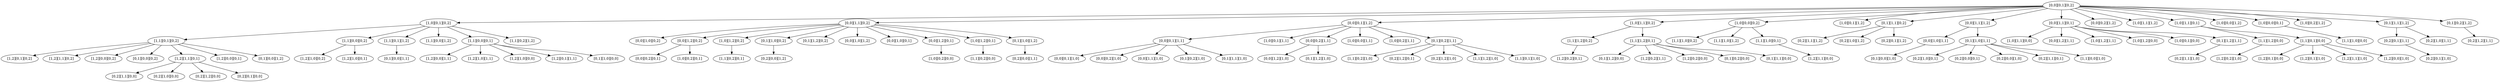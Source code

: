 digraph tree{
"[0,0][0,1][0,2]" -> "[1,0][0,1][0,2]"
"[0,0][0,1][0,2]" -> "[0,0][1,1][0,2]"
"[0,0][0,1][0,2]" -> "[0,0][0,1][1,2]"
"[0,0][0,1][0,2]" -> "[1,0][1,1][0,2]"
"[0,0][0,1][0,2]" -> "[1,0][0,0][0,2]"
"[0,0][0,1][0,2]" -> "[1,0][0,1][1,2]"
"[0,0][0,1][0,2]" -> "[0,1][1,1][0,2]"
"[0,0][0,1][0,2]" -> "[0,0][1,1][1,2]"
"[0,0][0,1][0,2]" -> "[0,0][1,1][0,1]"
"[0,0][0,1][0,2]" -> "[0,0][0,2][1,2]"
"[0,0][0,1][0,2]" -> "[1,0][1,1][1,2]"
"[0,0][0,1][0,2]" -> "[1,0][1,1][0,1]"
"[0,0][0,1][0,2]" -> "[1,0][0,0][1,2]"
"[0,0][0,1][0,2]" -> "[1,0][0,0][0,1]"
"[0,0][0,1][0,2]" -> "[1,0][0,2][1,2]"
"[0,0][0,1][0,2]" -> "[0,1][1,1][1,2]"
"[0,0][0,1][0,2]" -> "[0,1][0,2][1,2]"
"[1,0][0,1][0,2]" -> "[1,1][0,1][0,2]"
"[1,0][0,1][0,2]" -> "[1,1][0,0][0,2]"
"[1,0][0,1][0,2]" -> "[1,1][0,1][1,2]"
"[1,0][0,1][0,2]" -> "[1,1][0,0][1,2]"
"[1,0][0,1][0,2]" -> "[1,1][0,0][0,1]"
"[1,0][0,1][0,2]" -> "[1,1][0,2][1,2]"
"[0,0][1,1][0,2]" -> "[0,0][1,0][0,2]"
"[0,0][1,1][0,2]" -> "[0,0][1,2][0,2]"
"[0,0][1,1][0,2]" -> "[1,0][1,2][0,2]"
"[0,0][1,1][0,2]" -> "[0,1][1,0][0,2]"
"[0,0][1,1][0,2]" -> "[0,1][1,2][0,2]"
"[0,0][1,1][0,2]" -> "[0,0][1,0][1,2]"
"[0,0][1,1][0,2]" -> "[0,0][1,0][0,1]"
"[0,0][1,1][0,2]" -> "[0,0][1,2][0,1]"
"[0,0][1,1][0,2]" -> "[1,0][1,2][0,1]"
"[0,0][1,1][0,2]" -> "[0,1][1,0][1,2]"
"[0,0][0,1][1,2]" -> "[0,0][0,1][1,1]"
"[0,0][0,1][1,2]" -> "[1,0][0,1][1,1]"
"[0,0][0,1][1,2]" -> "[0,0][0,2][1,1]"
"[0,0][0,1][1,2]" -> "[1,0][0,0][1,1]"
"[0,0][0,1][1,2]" -> "[1,0][0,2][1,1]"
"[0,0][0,1][1,2]" -> "[0,1][0,2][1,1]"
"[1,0][1,1][0,2]" -> "[1,1][1,2][0,2]"
"[1,0][1,1][0,2]" -> "[1,1][1,2][0,1]"
"[1,0][0,0][0,2]" -> "[1,1][1,0][0,2]"
"[1,0][0,0][0,2]" -> "[1,1][1,0][1,2]"
"[1,0][0,0][0,2]" -> "[1,1][1,0][0,1]"
"[0,1][1,1][0,2]" -> "[0,2][1,1][1,2]"
"[0,1][1,1][0,2]" -> "[0,2][1,0][1,2]"
"[0,1][1,1][0,2]" -> "[0,2][0,1][1,2]"
"[0,0][1,1][1,2]" -> "[0,0][1,0][1,1]"
"[0,0][1,1][1,2]" -> "[0,1][1,0][1,1]"
"[0,0][1,1][0,1]" -> "[1,0][1,1][0,0]"
"[0,0][1,1][0,1]" -> "[0,0][1,2][1,1]"
"[0,0][1,1][0,1]" -> "[1,0][1,2][1,1]"
"[0,0][1,1][0,1]" -> "[1,0][1,2][0,0]"
"[0,0][1,1][0,1]" -> "[1,0][0,1][0,0]"
"[0,0][1,1][0,1]" -> "[0,1][1,2][1,1]"
"[1,0][1,1][0,1]" -> "[1,1][1,2][0,0]"
"[1,0][1,1][0,1]" -> "[1,1][0,1][0,0]"
"[1,0][0,0][0,1]" -> "[1,1][1,0][0,0]"
"[0,1][1,1][1,2]" -> "[0,2][0,1][1,1]"
"[0,1][1,1][1,2]" -> "[0,2][1,0][1,1]"
"[0,1][0,2][1,2]" -> "[0,2][1,2][1,1]"
"[1,1][0,1][0,2]" -> "[1,2][0,1][0,2]"
"[1,1][0,1][0,2]" -> "[1,2][1,1][0,2]"
"[1,1][0,1][0,2]" -> "[1,2][0,0][0,2]"
"[1,1][0,1][0,2]" -> "[0,1][0,0][0,2]"
"[1,1][0,1][0,2]" -> "[1,2][1,1][0,1]"
"[1,1][0,1][0,2]" -> "[1,2][0,0][0,1]"
"[1,1][0,1][0,2]" -> "[0,1][0,0][1,2]"
"[1,1][0,0][0,2]" -> "[1,2][1,0][0,2]"
"[1,1][0,0][0,2]" -> "[1,2][1,0][0,1]"
"[1,1][0,1][1,2]" -> "[0,1][0,0][1,1]"
"[1,1][0,0][0,1]" -> "[1,2][0,0][1,1]"
"[1,1][0,0][0,1]" -> "[1,2][1,0][1,1]"
"[1,1][0,0][0,1]" -> "[1,2][1,0][0,0]"
"[1,1][0,0][0,1]" -> "[1,2][0,1][1,1]"
"[1,1][0,0][0,1]" -> "[0,1][1,0][0,0]"
"[0,0][1,2][0,2]" -> "[0,0][0,2][0,1]"
"[0,0][1,2][0,2]" -> "[1,0][0,2][0,1]"
"[1,0][1,2][0,2]" -> "[1,1][0,2][0,1]"
"[0,1][1,0][0,2]" -> "[0,2][0,0][1,2]"
"[0,0][1,2][0,1]" -> "[1,0][0,2][0,0]"
"[1,0][1,2][0,1]" -> "[1,1][0,2][0,0]"
"[0,1][1,0][1,2]" -> "[0,2][0,0][1,1]"
"[0,0][0,1][1,1]" -> "[0,0][0,1][1,0]"
"[0,0][0,1][1,1]" -> "[0,0][0,2][1,0]"
"[0,0][0,1][1,1]" -> "[0,0][1,1][1,0]"
"[0,0][0,1][1,1]" -> "[0,1][0,2][1,0]"
"[0,0][0,1][1,1]" -> "[0,1][1,1][1,0]"
"[0,0][0,2][1,1]" -> "[0,0][1,2][1,0]"
"[0,0][0,2][1,1]" -> "[0,1][1,2][1,0]"
"[0,1][0,2][1,1]" -> "[1,1][0,2][1,0]"
"[0,1][0,2][1,1]" -> "[0,2][1,2][0,1]"
"[0,1][0,2][1,1]" -> "[0,2][1,2][1,0]"
"[0,1][0,2][1,1]" -> "[1,1][1,2][1,0]"
"[0,1][0,2][1,1]" -> "[1,1][0,1][1,0]"
"[1,1][1,2][0,2]" -> "[1,2][0,2][0,1]"
"[1,1][1,2][0,1]" -> "[0,1][1,2][0,0]"
"[1,1][1,2][0,1]" -> "[1,2][0,2][1,1]"
"[1,1][1,2][0,1]" -> "[1,2][0,2][0,0]"
"[1,1][1,2][0,1]" -> "[0,1][0,2][0,0]"
"[1,1][1,2][0,1]" -> "[0,1][1,1][0,0]"
"[1,1][1,0][0,1]" -> "[1,2][1,1][0,0]"
"[0,0][1,0][1,1]" -> "[0,1][0,0][1,0]"
"[0,1][1,0][1,1]" -> "[0,2][1,0][0,1]"
"[0,1][1,0][1,1]" -> "[0,2][0,0][0,1]"
"[0,1][1,0][1,1]" -> "[0,2][0,0][1,0]"
"[0,1][1,0][1,1]" -> "[0,2][1,1][0,1]"
"[0,1][1,0][1,1]" -> "[1,1][0,0][1,0]"
"[0,1][1,2][1,1]" -> "[0,2][1,1][1,0]"
"[1,1][1,2][0,0]" -> "[1,2][0,2][1,0]"
"[1,1][0,1][0,0]" -> "[1,2][0,1][0,0]"
"[1,1][0,1][0,0]" -> "[1,2][0,1][1,0]"
"[1,1][0,1][0,0]" -> "[1,2][1,1][1,0]"
"[1,1][0,1][0,0]" -> "[1,2][0,0][1,0]"
"[0,2][0,1][1,1]" -> "[0,2][0,1][1,0]"
"[1,2][1,1][0,1]" -> "[0,2][1,1][0,0]"
"[1,2][1,1][0,1]" -> "[0,2][1,0][0,0]"
"[1,2][1,1][0,1]" -> "[0,2][1,2][0,0]"
"[1,2][1,1][0,1]" -> "[0,2][0,1][0,0]"
}

